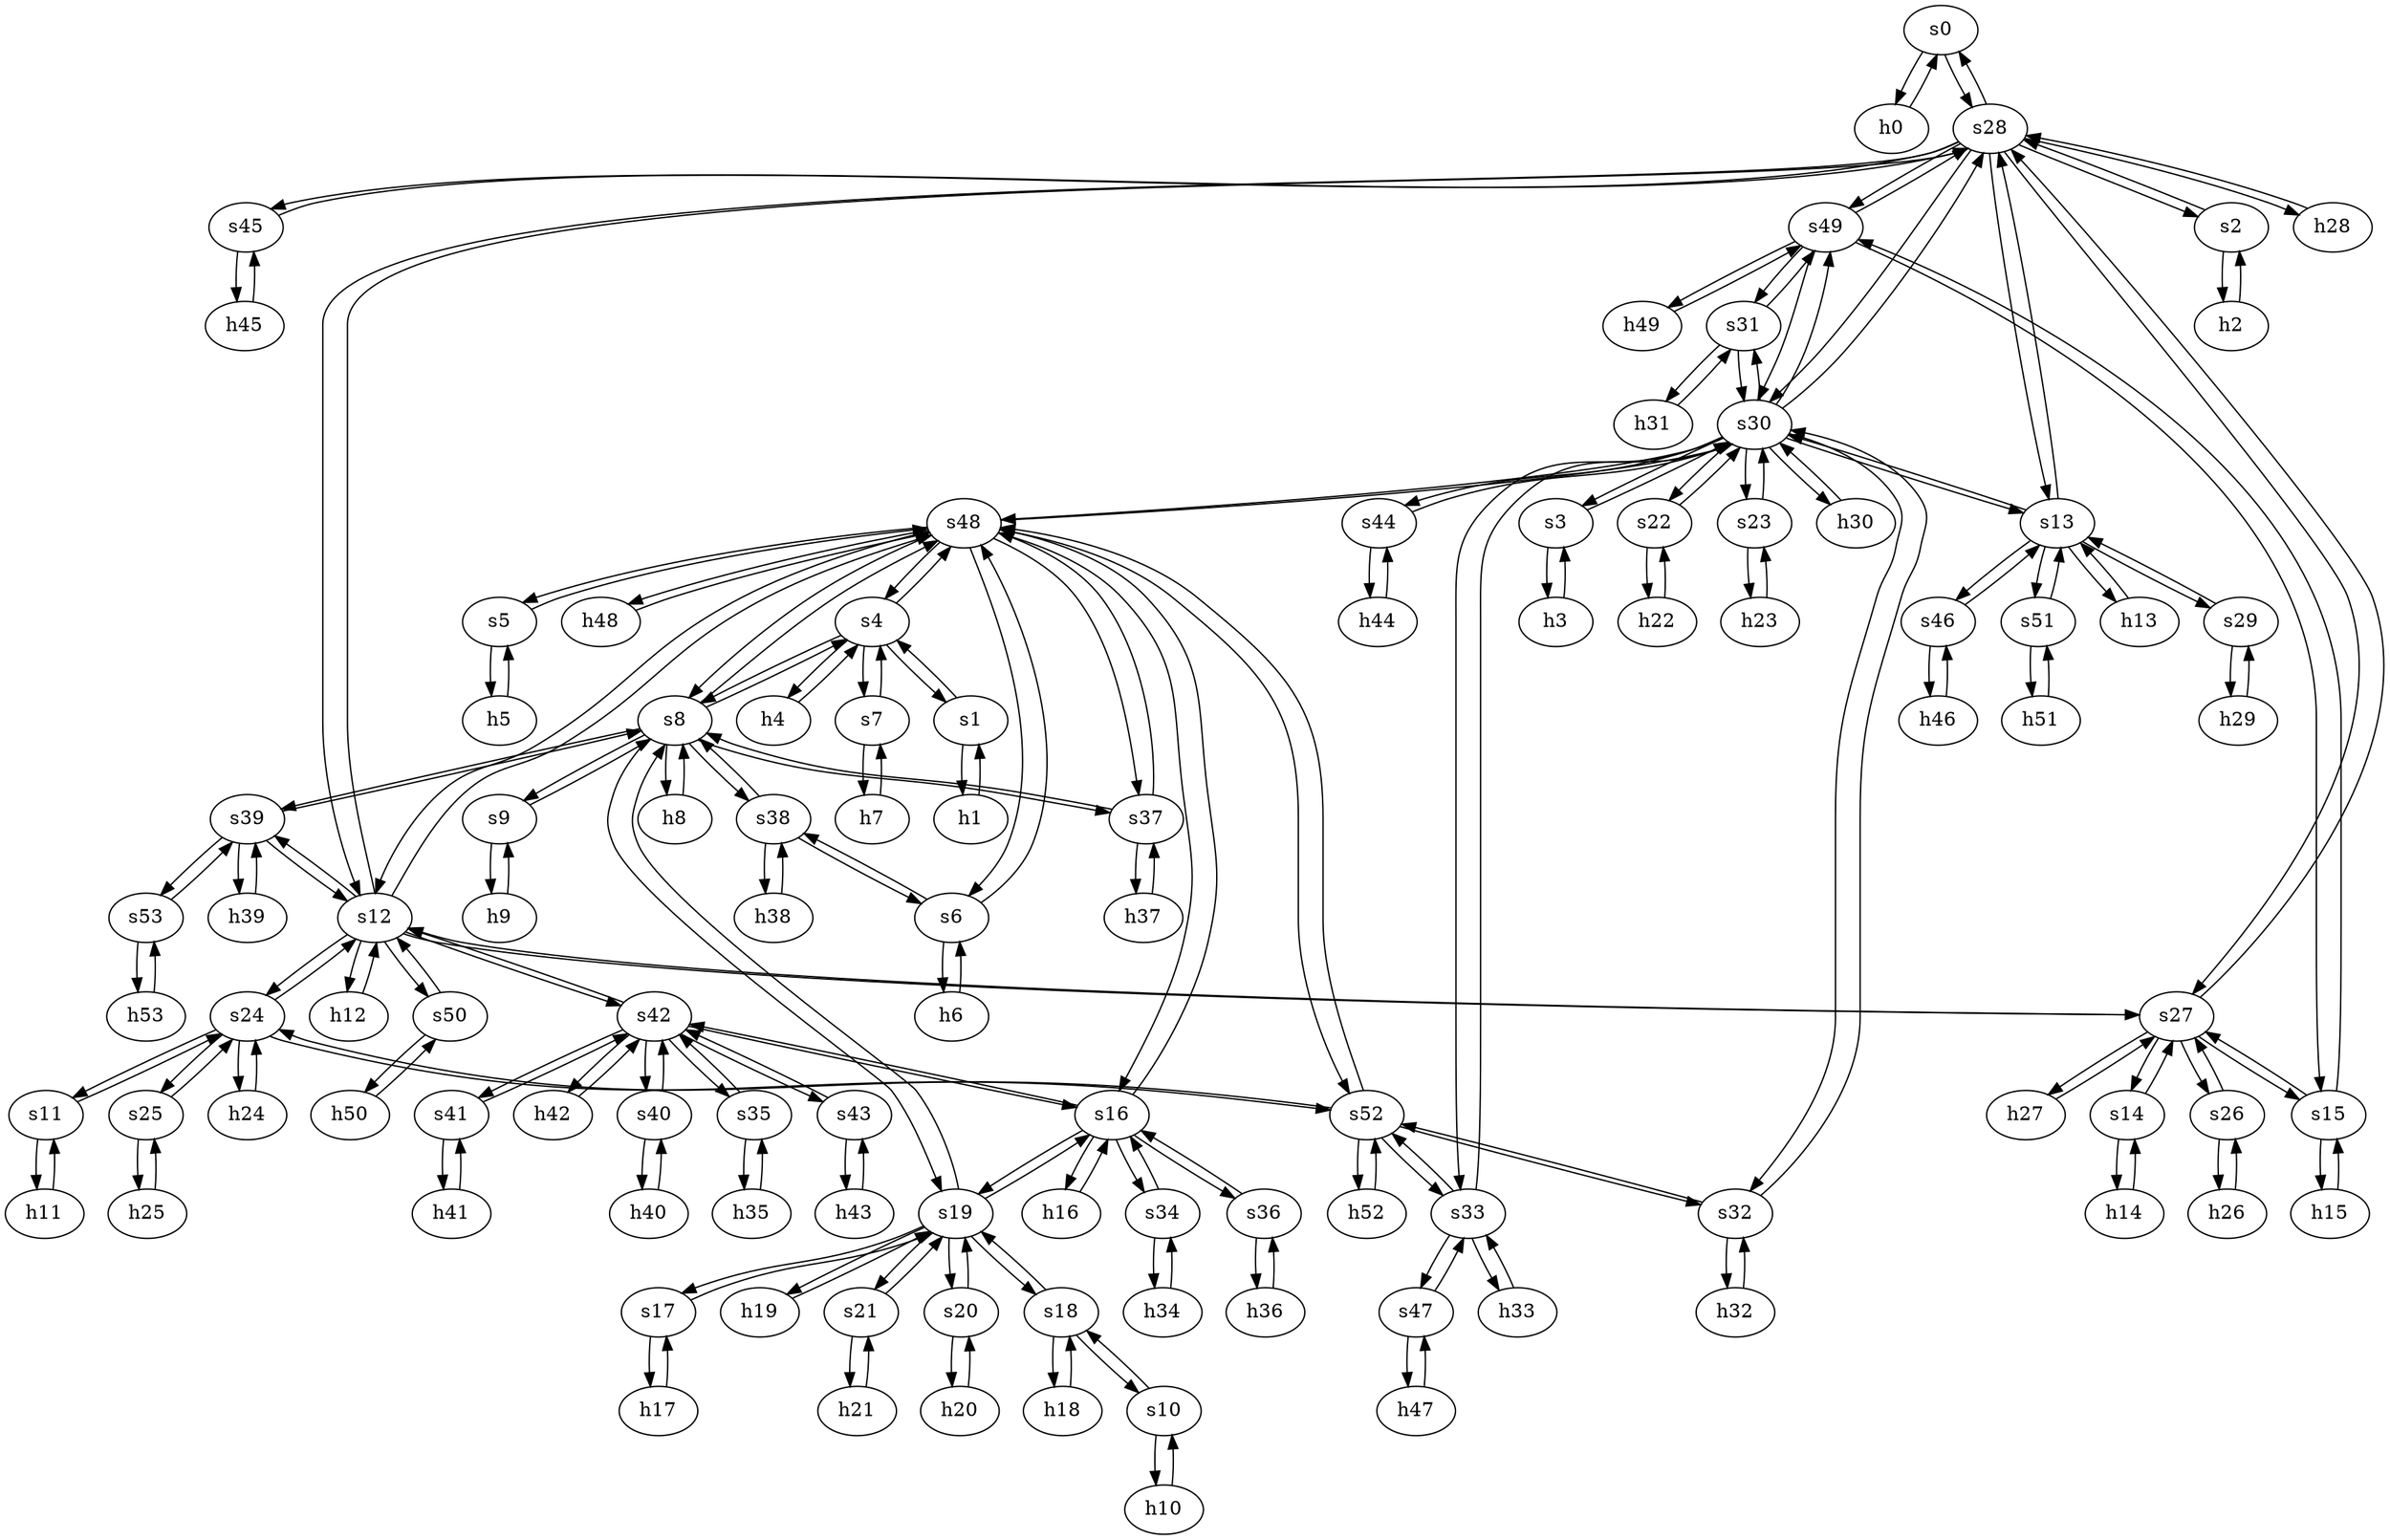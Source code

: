 strict digraph GARR {
	s0	 [id=0,
		type=switch];
	h0	 [ip="111.0.0.0",
		mac="00:00:00:00:0:0",
		type=host];
	s0 -> h0	 [capacity="1Gbps",
		cost=1,
		dst_port=1,
		src_port=1];
	s28	 [id=28,
		type=switch];
	s0 -> s28	 [capacity="1Gbps",
		cost=1,
		dst_port=2,
		src_port=2];
	s7	 [id=7,
		type=switch];
	s4	 [id=4,
		type=switch];
	s7 -> s4	 [capacity="1Gbps",
		cost=1,
		dst_port=5,
		src_port=2];
	h7	 [ip="111.0.7.7",
		mac="00:00:00:00:7:7",
		type=host];
	s7 -> h7	 [capacity="1Gbps",
		cost=1,
		dst_port=1,
		src_port=1];
	h20	 [ip="111.0.20.20",
		mac="00:00:00:00:20:20",
		type=host];
	s20	 [id=20,
		type=switch];
	h20 -> s20	 [capacity="1Gbps",
		cost=1,
		dst_port=1,
		src_port=1];
	h47	 [ip="111.0.47.47",
		mac="00:00:00:00:47:47",
		type=host];
	s47	 [id=47,
		type=switch];
	h47 -> s47	 [capacity="1Gbps",
		cost=1,
		dst_port=1,
		src_port=1];
	h46	 [ip="111.0.46.46",
		mac="00:00:00:00:46:46",
		type=host];
	s46	 [id=46,
		type=switch];
	h46 -> s46	 [capacity="1Gbps",
		cost=1,
		dst_port=1,
		src_port=1];
	h45	 [ip="111.0.45.45",
		mac="00:00:00:00:45:45",
		type=host];
	s45	 [id=45,
		type=switch];
	h45 -> s45	 [capacity="1Gbps",
		cost=1,
		dst_port=1,
		src_port=1];
	h44	 [ip="111.0.44.44",
		mac="00:00:00:00:44:44",
		type=host];
	s44	 [id=44,
		type=switch];
	h44 -> s44	 [capacity="1Gbps",
		cost=1,
		dst_port=1,
		src_port=1];
	h43	 [ip="111.0.43.43",
		mac="00:00:00:00:43:43",
		type=host];
	s43	 [id=43,
		type=switch];
	h43 -> s43	 [capacity="1Gbps",
		cost=1,
		dst_port=1,
		src_port=1];
	s5	 [id=5,
		type=switch];
	s48	 [id=48,
		type=switch];
	s5 -> s48	 [capacity="1Gbps",
		cost=1,
		dst_port=3,
		src_port=2];
	h5	 [ip="111.0.5.5",
		mac="00:00:00:00:5:5",
		type=host];
	s5 -> h5	 [capacity="1Gbps",
		cost=1,
		dst_port=1,
		src_port=1];
	h41	 [ip="111.0.41.41",
		mac="00:00:00:00:41:41",
		type=host];
	s41	 [id=41,
		type=switch];
	h41 -> s41	 [capacity="1Gbps",
		cost=1,
		dst_port=1,
		src_port=1];
	h40	 [ip="111.0.40.40",
		mac="00:00:00:00:40:40",
		type=host];
	s40	 [id=40,
		type=switch];
	h40 -> s40	 [capacity="1Gbps",
		cost=1,
		dst_port=1,
		src_port=1];
	s4 -> s48	 [capacity="1Gbps",
		cost=1,
		dst_port=2,
		src_port=4];
	s4 -> s7	 [capacity="1Gbps",
		cost=1,
		dst_port=2,
		src_port=5];
	s8	 [id=8,
		type=switch];
	s4 -> s8	 [capacity="1Gbps",
		cost=1,
		dst_port=2,
		src_port=3];
	s1	 [id=1,
		type=switch];
	s4 -> s1	 [capacity="1Gbps",
		cost=1,
		dst_port=2,
		src_port=2];
	h4	 [ip="111.0.4.4",
		mac="00:00:00:00:4:4",
		type=host];
	s4 -> h4	 [capacity="1Gbps",
		cost=1,
		dst_port=1,
		src_port=1];
	h49	 [ip="111.0.49.49",
		mac="00:00:00:00:49:49",
		type=host];
	s49	 [id=49,
		type=switch];
	h49 -> s49	 [capacity="1Gbps",
		cost=1,
		dst_port=1,
		src_port=1];
	h48	 [ip="111.0.48.48",
		mac="00:00:00:00:48:48",
		type=host];
	h48 -> s48	 [capacity="1Gbps",
		cost=1,
		dst_port=1,
		src_port=1];
	s53	 [id=53,
		type=switch];
	h53	 [ip="111.0.53.53",
		mac="00:00:00:00:53:53",
		type=host];
	s53 -> h53	 [capacity="1Gbps",
		cost=1,
		dst_port=1,
		src_port=1];
	s39	 [id=39,
		type=switch];
	s53 -> s39	 [capacity="1Gbps",
		cost=1,
		dst_port=4,
		src_port=2];
	s52	 [id=52,
		type=switch];
	s52 -> s48	 [capacity="1Gbps",
		cost=1,
		dst_port=11,
		src_port=5];
	s33	 [id=33,
		type=switch];
	s52 -> s33	 [capacity="1Gbps",
		cost=1,
		dst_port=3,
		src_port=4];
	s24	 [id=24,
		type=switch];
	s52 -> s24	 [capacity="1Gbps",
		cost=1,
		dst_port=5,
		src_port=2];
	s32	 [id=32,
		type=switch];
	s52 -> s32	 [capacity="1Gbps",
		cost=1,
		dst_port=3,
		src_port=3];
	h52	 [ip="111.0.52.52",
		mac="00:00:00:00:52:52",
		type=host];
	s52 -> h52	 [capacity="1Gbps",
		cost=1,
		dst_port=1,
		src_port=1];
	s51	 [id=51,
		type=switch];
	s13	 [id=13,
		type=switch];
	s51 -> s13	 [capacity="1Gbps",
		cost=1,
		dst_port=3,
		src_port=2];
	h51	 [ip="111.0.51.51",
		mac="00:00:00:00:51:51",
		type=host];
	s51 -> h51	 [capacity="1Gbps",
		cost=1,
		dst_port=1,
		src_port=1];
	s50	 [id=50,
		type=switch];
	h50	 [ip="111.0.50.50",
		mac="00:00:00:00:50:50",
		type=host];
	s50 -> h50	 [capacity="1Gbps",
		cost=1,
		dst_port=1,
		src_port=1];
	s12	 [id=12,
		type=switch];
	s50 -> s12	 [capacity="1Gbps",
		cost=1,
		dst_port=5,
		src_port=2];
	h50 -> s50	 [capacity="1Gbps",
		cost=1,
		dst_port=1,
		src_port=1];
	h51 -> s51	 [capacity="1Gbps",
		cost=1,
		dst_port=1,
		src_port=1];
	h52 -> s52	 [capacity="1Gbps",
		cost=1,
		dst_port=1,
		src_port=1];
	h53 -> s53	 [capacity="1Gbps",
		cost=1,
		dst_port=1,
		src_port=1];
	s30	 [id=30,
		type=switch];
	s44 -> s30	 [capacity="1Gbps",
		cost=1,
		dst_port=9,
		src_port=2];
	s44 -> h44	 [capacity="1Gbps",
		cost=1,
		dst_port=1,
		src_port=1];
	h24	 [ip="111.0.24.24",
		mac="00:00:00:00:24:24",
		type=host];
	h24 -> s24	 [capacity="1Gbps",
		cost=1,
		dst_port=1,
		src_port=1];
	s46 -> s13	 [capacity="1Gbps",
		cost=1,
		dst_port=2,
		src_port=2];
	s46 -> h46	 [capacity="1Gbps",
		cost=1,
		dst_port=1,
		src_port=1];
	s47 -> s33	 [capacity="1Gbps",
		cost=1,
		dst_port=4,
		src_port=2];
	s47 -> h47	 [capacity="1Gbps",
		cost=1,
		dst_port=1,
		src_port=1];
	s42	 [id=42,
		type=switch];
	s40 -> s42	 [capacity="1Gbps",
		cost=1,
		dst_port=5,
		src_port=2];
	s40 -> h40	 [capacity="1Gbps",
		cost=1,
		dst_port=1,
		src_port=1];
	s41 -> s42	 [capacity="1Gbps",
		cost=1,
		dst_port=6,
		src_port=2];
	s41 -> h41	 [capacity="1Gbps",
		cost=1,
		dst_port=1,
		src_port=1];
	h42	 [ip="111.0.42.42",
		mac="00:00:00:00:42:42",
		type=host];
	s42 -> h42	 [capacity="1Gbps",
		cost=1,
		dst_port=1,
		src_port=1];
	s42 -> s12	 [capacity="1Gbps",
		cost=1,
		dst_port=3,
		src_port=2];
	s42 -> s41	 [capacity="1Gbps",
		cost=1,
		dst_port=2,
		src_port=6];
	s16	 [id=16,
		type=switch];
	s42 -> s16	 [capacity="1Gbps",
		cost=1,
		dst_port=7,
		src_port=3];
	s35	 [id=35,
		type=switch];
	s42 -> s35	 [capacity="1Gbps",
		cost=1,
		dst_port=2,
		src_port=4];
	s42 -> s43	 [capacity="1Gbps",
		cost=1,
		dst_port=2,
		src_port=7];
	s42 -> s40	 [capacity="1Gbps",
		cost=1,
		dst_port=2,
		src_port=5];
	s43 -> s42	 [capacity="1Gbps",
		cost=1,
		dst_port=7,
		src_port=2];
	s43 -> h43	 [capacity="1Gbps",
		cost=1,
		dst_port=1,
		src_port=1];
	s48 -> s12	 [capacity="1Gbps",
		cost=1,
		dst_port=4,
		src_port=7];
	s48 -> s16	 [capacity="1Gbps",
		cost=1,
		dst_port=2,
		src_port=8];
	s37	 [id=37,
		type=switch];
	s48 -> s37	 [capacity="1Gbps",
		cost=1,
		dst_port=3,
		src_port=10];
	s6	 [id=6,
		type=switch];
	s48 -> s6	 [capacity="1Gbps",
		cost=1,
		dst_port=2,
		src_port=4];
	s48 -> h48	 [capacity="1Gbps",
		cost=1,
		dst_port=1,
		src_port=1];
	s48 -> s52	 [capacity="1Gbps",
		cost=1,
		dst_port=5,
		src_port=11];
	s48 -> s4	 [capacity="1Gbps",
		cost=1,
		dst_port=4,
		src_port=2];
	s48 -> s30	 [capacity="1Gbps",
		cost=1,
		dst_port=10,
		src_port=9];
	s48 -> s8	 [capacity="1Gbps",
		cost=1,
		dst_port=8,
		src_port=6];
	s48 -> s5	 [capacity="1Gbps",
		cost=1,
		dst_port=2,
		src_port=3];
	s49 -> h49	 [capacity="1Gbps",
		cost=1,
		dst_port=1,
		src_port=1];
	s15	 [id=15,
		type=switch];
	s49 -> s15	 [capacity="1Gbps",
		cost=1,
		dst_port=2,
		src_port=2];
	s49 -> s28	 [capacity="1Gbps",
		cost=1,
		dst_port=9,
		src_port=3];
	s31	 [id=31,
		type=switch];
	s49 -> s31	 [capacity="1Gbps",
		cost=1,
		dst_port=3,
		src_port=5];
	s49 -> s30	 [capacity="1Gbps",
		cost=1,
		dst_port=11,
		src_port=4];
	h42 -> s42	 [capacity="1Gbps",
		cost=1,
		dst_port=1,
		src_port=1];
	s45 -> s28	 [capacity="1Gbps",
		cost=1,
		dst_port=8,
		src_port=2];
	s45 -> h45	 [capacity="1Gbps",
		cost=1,
		dst_port=1,
		src_port=1];
	s19	 [id=19,
		type=switch];
	s18	 [id=18,
		type=switch];
	s19 -> s18	 [capacity="1Gbps",
		cost=1,
		dst_port=3,
		src_port=5];
	s19 -> s16	 [capacity="1Gbps",
		cost=1,
		dst_port=5,
		src_port=3];
	s17	 [id=17,
		type=switch];
	s19 -> s17	 [capacity="1Gbps",
		cost=1,
		dst_port=2,
		src_port=4];
	s19 -> s20	 [capacity="1Gbps",
		cost=1,
		dst_port=2,
		src_port=6];
	s19 -> s8	 [capacity="1Gbps",
		cost=1,
		dst_port=9,
		src_port=2];
	h19	 [ip="111.0.19.19",
		mac="00:00:00:00:19:19",
		type=host];
	s19 -> h19	 [capacity="1Gbps",
		cost=1,
		dst_port=1,
		src_port=1];
	s21	 [id=21,
		type=switch];
	s19 -> s21	 [capacity="1Gbps",
		cost=1,
		dst_port=2,
		src_port=7];
	s18 -> s19	 [capacity="1Gbps",
		cost=1,
		dst_port=5,
		src_port=3];
	s10	 [id=10,
		type=switch];
	s18 -> s10	 [capacity="1Gbps",
		cost=1,
		dst_port=2,
		src_port=2];
	h18	 [ip="111.0.18.18",
		mac="00:00:00:00:18:18",
		type=host];
	s18 -> h18	 [capacity="1Gbps",
		cost=1,
		dst_port=1,
		src_port=1];
	s13 -> s51	 [capacity="1Gbps",
		cost=1,
		dst_port=2,
		src_port=3];
	s13 -> s28	 [capacity="1Gbps",
		cost=1,
		dst_port=6,
		src_port=4];
	h13	 [ip="111.0.13.13",
		mac="00:00:00:00:13:13",
		type=host];
	s13 -> h13	 [capacity="1Gbps",
		cost=1,
		dst_port=1,
		src_port=1];
	s13 -> s30	 [capacity="1Gbps",
		cost=1,
		dst_port=3,
		src_port=6];
	s13 -> s46	 [capacity="1Gbps",
		cost=1,
		dst_port=2,
		src_port=2];
	s29	 [id=29,
		type=switch];
	s13 -> s29	 [capacity="1Gbps",
		cost=1,
		dst_port=2,
		src_port=5];
	s12 -> s42	 [capacity="1Gbps",
		cost=1,
		dst_port=2,
		src_port=3];
	s12 -> s48	 [capacity="1Gbps",
		cost=1,
		dst_port=7,
		src_port=4];
	s27	 [id=27,
		type=switch];
	s12 -> s27	 [capacity="1Gbps",
		cost=1,
		dst_port=2,
		src_port=7];
	s12 -> s28	 [capacity="1Gbps",
		cost=1,
		dst_port=5,
		src_port=9];
	s12 -> s39	 [capacity="1Gbps",
		cost=1,
		dst_port=3,
		src_port=2];
	s12 -> s24	 [capacity="1Gbps",
		cost=1,
		dst_port=3,
		src_port=6];
	s12 -> s50	 [capacity="1Gbps",
		cost=1,
		dst_port=2,
		src_port=5];
	h12	 [ip="111.0.12.12",
		mac="00:00:00:00:12:12",
		type=host];
	s12 -> h12	 [capacity="1Gbps",
		cost=1,
		dst_port=1,
		src_port=1];
	s11	 [id=11,
		type=switch];
	s11 -> s24	 [capacity="1Gbps",
		cost=1,
		dst_port=2,
		src_port=2];
	h11	 [ip="111.0.11.11",
		mac="00:00:00:00:11:11",
		type=host];
	s11 -> h11	 [capacity="1Gbps",
		cost=1,
		dst_port=1,
		src_port=1];
	s10 -> s18	 [capacity="1Gbps",
		cost=1,
		dst_port=2,
		src_port=2];
	h10	 [ip="111.0.10.10",
		mac="00:00:00:00:10:10",
		type=host];
	s10 -> h10	 [capacity="1Gbps",
		cost=1,
		dst_port=1,
		src_port=1];
	s17 -> s19	 [capacity="1Gbps",
		cost=1,
		dst_port=4,
		src_port=2];
	h17	 [ip="111.0.17.17",
		mac="00:00:00:00:17:17",
		type=host];
	s17 -> h17	 [capacity="1Gbps",
		cost=1,
		dst_port=1,
		src_port=1];
	s16 -> s42	 [capacity="1Gbps",
		cost=1,
		dst_port=3,
		src_port=7];
	s16 -> s48	 [capacity="1Gbps",
		cost=1,
		dst_port=8,
		src_port=2];
	s16 -> s19	 [capacity="1Gbps",
		cost=1,
		dst_port=3,
		src_port=5];
	h16	 [ip="111.0.16.16",
		mac="00:00:00:00:16:16",
		type=host];
	s16 -> h16	 [capacity="1Gbps",
		cost=1,
		dst_port=1,
		src_port=1];
	s34	 [id=34,
		type=switch];
	s16 -> s34	 [capacity="1Gbps",
		cost=1,
		dst_port=3,
		src_port=4];
	s36	 [id=36,
		type=switch];
	s16 -> s36	 [capacity="1Gbps",
		cost=1,
		dst_port=2,
		src_port=6];
	s15 -> s27	 [capacity="1Gbps",
		cost=1,
		dst_port=4,
		src_port=3];
	s15 -> s49	 [capacity="1Gbps",
		cost=1,
		dst_port=2,
		src_port=2];
	h15	 [ip="111.0.15.15",
		mac="00:00:00:00:15:15",
		type=host];
	s15 -> h15	 [capacity="1Gbps",
		cost=1,
		dst_port=1,
		src_port=1];
	s14	 [id=14,
		type=switch];
	s14 -> s27	 [capacity="1Gbps",
		cost=1,
		dst_port=3,
		src_port=2];
	h14	 [ip="111.0.14.14",
		mac="00:00:00:00:14:14",
		type=host];
	s14 -> h14	 [capacity="1Gbps",
		cost=1,
		dst_port=1,
		src_port=1];
	h8	 [ip="111.0.8.8",
		mac="00:00:00:00:8:8",
		type=host];
	h8 -> s8	 [capacity="1Gbps",
		cost=1,
		dst_port=1,
		src_port=1];
	h9	 [ip="111.0.9.9",
		mac="00:00:00:00:9:9",
		type=host];
	s9	 [id=9,
		type=switch];
	h9 -> s9	 [capacity="1Gbps",
		cost=1,
		dst_port=1,
		src_port=1];
	h2	 [ip="111.0.2.2",
		mac="00:00:00:00:2:2",
		type=host];
	s2	 [id=2,
		type=switch];
	h2 -> s2	 [capacity="1Gbps",
		cost=1,
		dst_port=1,
		src_port=1];
	h3	 [ip="111.0.3.3",
		mac="00:00:00:00:3:3",
		type=host];
	s3	 [id=3,
		type=switch];
	h3 -> s3	 [capacity="1Gbps",
		cost=1,
		dst_port=1,
		src_port=1];
	h0 -> s0	 [capacity="1Gbps",
		cost=1,
		dst_port=1,
		src_port=1];
	h1	 [ip="111.0.1.1",
		mac="00:00:00:00:1:1",
		type=host];
	h1 -> s1	 [capacity="1Gbps",
		cost=1,
		dst_port=1,
		src_port=1];
	h6	 [ip="111.0.6.6",
		mac="00:00:00:00:6:6",
		type=host];
	h6 -> s6	 [capacity="1Gbps",
		cost=1,
		dst_port=1,
		src_port=1];
	h7 -> s7	 [capacity="1Gbps",
		cost=1,
		dst_port=1,
		src_port=1];
	h4 -> s4	 [capacity="1Gbps",
		cost=1,
		dst_port=1,
		src_port=1];
	h5 -> s5	 [capacity="1Gbps",
		cost=1,
		dst_port=1,
		src_port=1];
	s39 -> s53	 [capacity="1Gbps",
		cost=1,
		dst_port=2,
		src_port=4];
	s39 -> s12	 [capacity="1Gbps",
		cost=1,
		dst_port=2,
		src_port=3];
	h39	 [ip="111.0.39.39",
		mac="00:00:00:00:39:39",
		type=host];
	s39 -> h39	 [capacity="1Gbps",
		cost=1,
		dst_port=1,
		src_port=1];
	s39 -> s8	 [capacity="1Gbps",
		cost=1,
		dst_port=5,
		src_port=2];
	s38	 [id=38,
		type=switch];
	s38 -> s6	 [capacity="1Gbps",
		cost=1,
		dst_port=3,
		src_port=2];
	h38	 [ip="111.0.38.38",
		mac="00:00:00:00:38:38",
		type=host];
	s38 -> h38	 [capacity="1Gbps",
		cost=1,
		dst_port=1,
		src_port=1];
	s38 -> s8	 [capacity="1Gbps",
		cost=1,
		dst_port=4,
		src_port=3];
	s35 -> s42	 [capacity="1Gbps",
		cost=1,
		dst_port=4,
		src_port=2];
	h35	 [ip="111.0.35.35",
		mac="00:00:00:00:35:35",
		type=host];
	s35 -> h35	 [capacity="1Gbps",
		cost=1,
		dst_port=1,
		src_port=1];
	s34 -> s16	 [capacity="1Gbps",
		cost=1,
		dst_port=4,
		src_port=3];
	h34	 [ip="111.0.34.34",
		mac="00:00:00:00:34:34",
		type=host];
	s34 -> h34	 [capacity="1Gbps",
		cost=1,
		dst_port=1,
		src_port=1];
	s37 -> s48	 [capacity="1Gbps",
		cost=1,
		dst_port=10,
		src_port=3];
	s37 -> s8	 [capacity="1Gbps",
		cost=1,
		dst_port=3,
		src_port=2];
	h37	 [ip="111.0.37.37",
		mac="00:00:00:00:37:37",
		type=host];
	s37 -> h37	 [capacity="1Gbps",
		cost=1,
		dst_port=1,
		src_port=1];
	h36	 [ip="111.0.36.36",
		mac="00:00:00:00:36:36",
		type=host];
	s36 -> h36	 [capacity="1Gbps",
		cost=1,
		dst_port=1,
		src_port=1];
	s36 -> s16	 [capacity="1Gbps",
		cost=1,
		dst_port=6,
		src_port=2];
	s31 -> s49	 [capacity="1Gbps",
		cost=1,
		dst_port=5,
		src_port=3];
	s31 -> s30	 [capacity="1Gbps",
		cost=1,
		dst_port=12,
		src_port=2];
	h31	 [ip="111.0.31.31",
		mac="00:00:00:00:31:31",
		type=host];
	s31 -> h31	 [capacity="1Gbps",
		cost=1,
		dst_port=1,
		src_port=1];
	s30 -> s48	 [capacity="1Gbps",
		cost=1,
		dst_port=9,
		src_port=10];
	s30 -> s13	 [capacity="1Gbps",
		cost=1,
		dst_port=6,
		src_port=3];
	s30 -> s33	 [capacity="1Gbps",
		cost=1,
		dst_port=2,
		src_port=8];
	s30 -> s49	 [capacity="1Gbps",
		cost=1,
		dst_port=4,
		src_port=11];
	s30 -> s28	 [capacity="1Gbps",
		cost=1,
		dst_port=10,
		src_port=6];
	s30 -> s31	 [capacity="1Gbps",
		cost=1,
		dst_port=2,
		src_port=12];
	s30 -> s44	 [capacity="1Gbps",
		cost=1,
		dst_port=2,
		src_port=9];
	s22	 [id=22,
		type=switch];
	s30 -> s22	 [capacity="1Gbps",
		cost=1,
		dst_port=2,
		src_port=4];
	s30 -> s32	 [capacity="1Gbps",
		cost=1,
		dst_port=2,
		src_port=7];
	s23	 [id=23,
		type=switch];
	s30 -> s23	 [capacity="1Gbps",
		cost=1,
		dst_port=2,
		src_port=5];
	s30 -> s3	 [capacity="1Gbps",
		cost=1,
		dst_port=2,
		src_port=2];
	h30	 [ip="111.0.30.30",
		mac="00:00:00:00:30:30",
		type=host];
	s30 -> h30	 [capacity="1Gbps",
		cost=1,
		dst_port=1,
		src_port=1];
	s33 -> s47	 [capacity="1Gbps",
		cost=1,
		dst_port=2,
		src_port=4];
	s33 -> s52	 [capacity="1Gbps",
		cost=1,
		dst_port=4,
		src_port=3];
	s33 -> s30	 [capacity="1Gbps",
		cost=1,
		dst_port=8,
		src_port=2];
	h33	 [ip="111.0.33.33",
		mac="00:00:00:00:33:33",
		type=host];
	s33 -> h33	 [capacity="1Gbps",
		cost=1,
		dst_port=1,
		src_port=1];
	h32	 [ip="111.0.32.32",
		mac="00:00:00:00:32:32",
		type=host];
	s32 -> h32	 [capacity="1Gbps",
		cost=1,
		dst_port=1,
		src_port=1];
	s32 -> s52	 [capacity="1Gbps",
		cost=1,
		dst_port=3,
		src_port=3];
	s32 -> s30	 [capacity="1Gbps",
		cost=1,
		dst_port=7,
		src_port=2];
	h18 -> s18	 [capacity="1Gbps",
		cost=1,
		dst_port=1,
		src_port=1];
	h19 -> s19	 [capacity="1Gbps",
		cost=1,
		dst_port=1,
		src_port=1];
	h10 -> s10	 [capacity="1Gbps",
		cost=1,
		dst_port=1,
		src_port=1];
	h11 -> s11	 [capacity="1Gbps",
		cost=1,
		dst_port=1,
		src_port=1];
	h12 -> s12	 [capacity="1Gbps",
		cost=1,
		dst_port=1,
		src_port=1];
	h13 -> s13	 [capacity="1Gbps",
		cost=1,
		dst_port=1,
		src_port=1];
	h14 -> s14	 [capacity="1Gbps",
		cost=1,
		dst_port=1,
		src_port=1];
	h15 -> s15	 [capacity="1Gbps",
		cost=1,
		dst_port=1,
		src_port=1];
	h16 -> s16	 [capacity="1Gbps",
		cost=1,
		dst_port=1,
		src_port=1];
	h17 -> s17	 [capacity="1Gbps",
		cost=1,
		dst_port=1,
		src_port=1];
	s9 -> s8	 [capacity="1Gbps",
		cost=1,
		dst_port=6,
		src_port=2];
	s9 -> h9	 [capacity="1Gbps",
		cost=1,
		dst_port=1,
		src_port=1];
	s8 -> s48	 [capacity="1Gbps",
		cost=1,
		dst_port=6,
		src_port=8];
	s8 -> s19	 [capacity="1Gbps",
		cost=1,
		dst_port=2,
		src_port=9];
	s8 -> h8	 [capacity="1Gbps",
		cost=1,
		dst_port=1,
		src_port=1];
	s8 -> s39	 [capacity="1Gbps",
		cost=1,
		dst_port=2,
		src_port=5];
	s8 -> s38	 [capacity="1Gbps",
		cost=1,
		dst_port=3,
		src_port=4];
	s8 -> s37	 [capacity="1Gbps",
		cost=1,
		dst_port=2,
		src_port=3];
	s8 -> s4	 [capacity="1Gbps",
		cost=1,
		dst_port=3,
		src_port=2];
	s8 -> s9	 [capacity="1Gbps",
		cost=1,
		dst_port=2,
		src_port=6];
	h29	 [ip="111.0.29.29",
		mac="00:00:00:00:29:29",
		type=host];
	h29 -> s29	 [capacity="1Gbps",
		cost=1,
		dst_port=1,
		src_port=1];
	h28	 [ip="111.0.28.28",
		mac="00:00:00:00:28:28",
		type=host];
	h28 -> s28	 [capacity="1Gbps",
		cost=1,
		dst_port=1,
		src_port=1];
	h23	 [ip="111.0.23.23",
		mac="00:00:00:00:23:23",
		type=host];
	s23 -> h23	 [capacity="1Gbps",
		cost=1,
		dst_port=1,
		src_port=1];
	s23 -> s30	 [capacity="1Gbps",
		cost=1,
		dst_port=5,
		src_port=2];
	s3 -> s30	 [capacity="1Gbps",
		cost=1,
		dst_port=2,
		src_port=2];
	s3 -> h3	 [capacity="1Gbps",
		cost=1,
		dst_port=1,
		src_port=1];
	s2 -> s28	 [capacity="1Gbps",
		cost=1,
		dst_port=3,
		src_port=2];
	s2 -> h2	 [capacity="1Gbps",
		cost=1,
		dst_port=1,
		src_port=1];
	s1 -> h1	 [capacity="1Gbps",
		cost=1,
		dst_port=1,
		src_port=1];
	s1 -> s4	 [capacity="1Gbps",
		cost=1,
		dst_port=2,
		src_port=2];
	h26	 [ip="111.0.26.26",
		mac="00:00:00:00:26:26",
		type=host];
	s26	 [id=26,
		type=switch];
	h26 -> s26	 [capacity="1Gbps",
		cost=1,
		dst_port=1,
		src_port=1];
	h21	 [ip="111.0.21.21",
		mac="00:00:00:00:21:21",
		type=host];
	h21 -> s21	 [capacity="1Gbps",
		cost=1,
		dst_port=1,
		src_port=1];
	s6 -> s48	 [capacity="1Gbps",
		cost=1,
		dst_port=4,
		src_port=2];
	s6 -> s38	 [capacity="1Gbps",
		cost=1,
		dst_port=2,
		src_port=3];
	s6 -> h6	 [capacity="1Gbps",
		cost=1,
		dst_port=1,
		src_port=1];
	h23 -> s23	 [capacity="1Gbps",
		cost=1,
		dst_port=1,
		src_port=1];
	h22	 [ip="111.0.22.22",
		mac="00:00:00:00:22:22",
		type=host];
	h22 -> s22	 [capacity="1Gbps",
		cost=1,
		dst_port=1,
		src_port=1];
	h32 -> s32	 [capacity="1Gbps",
		cost=1,
		dst_port=1,
		src_port=1];
	h33 -> s33	 [capacity="1Gbps",
		cost=1,
		dst_port=1,
		src_port=1];
	h30 -> s30	 [capacity="1Gbps",
		cost=1,
		dst_port=1,
		src_port=1];
	h31 -> s31	 [capacity="1Gbps",
		cost=1,
		dst_port=1,
		src_port=1];
	h36 -> s36	 [capacity="1Gbps",
		cost=1,
		dst_port=1,
		src_port=1];
	h37 -> s37	 [capacity="1Gbps",
		cost=1,
		dst_port=1,
		src_port=1];
	h34 -> s34	 [capacity="1Gbps",
		cost=1,
		dst_port=1,
		src_port=1];
	h35 -> s35	 [capacity="1Gbps",
		cost=1,
		dst_port=1,
		src_port=1];
	h38 -> s38	 [capacity="1Gbps",
		cost=1,
		dst_port=1,
		src_port=1];
	h39 -> s39	 [capacity="1Gbps",
		cost=1,
		dst_port=1,
		src_port=1];
	s22 -> h22	 [capacity="1Gbps",
		cost=1,
		dst_port=1,
		src_port=1];
	s22 -> s30	 [capacity="1Gbps",
		cost=1,
		dst_port=4,
		src_port=2];
	h25	 [ip="111.0.25.25",
		mac="00:00:00:00:25:25",
		type=host];
	s25	 [id=25,
		type=switch];
	h25 -> s25	 [capacity="1Gbps",
		cost=1,
		dst_port=1,
		src_port=1];
	s20 -> s19	 [capacity="1Gbps",
		cost=1,
		dst_port=6,
		src_port=2];
	s20 -> h20	 [capacity="1Gbps",
		cost=1,
		dst_port=1,
		src_port=1];
	s21 -> s19	 [capacity="1Gbps",
		cost=1,
		dst_port=7,
		src_port=2];
	s21 -> h21	 [capacity="1Gbps",
		cost=1,
		dst_port=1,
		src_port=1];
	s26 -> s27	 [capacity="1Gbps",
		cost=1,
		dst_port=5,
		src_port=2];
	s26 -> h26	 [capacity="1Gbps",
		cost=1,
		dst_port=1,
		src_port=1];
	s27 -> s12	 [capacity="1Gbps",
		cost=1,
		dst_port=7,
		src_port=2];
	s27 -> s15	 [capacity="1Gbps",
		cost=1,
		dst_port=3,
		src_port=4];
	s27 -> s28	 [capacity="1Gbps",
		cost=1,
		dst_port=7,
		src_port=6];
	s27 -> s14	 [capacity="1Gbps",
		cost=1,
		dst_port=2,
		src_port=3];
	h27	 [ip="111.0.27.27",
		mac="00:00:00:00:27:27",
		type=host];
	s27 -> h27	 [capacity="1Gbps",
		cost=1,
		dst_port=1,
		src_port=1];
	s27 -> s26	 [capacity="1Gbps",
		cost=1,
		dst_port=2,
		src_port=5];
	s24 -> s11	 [capacity="1Gbps",
		cost=1,
		dst_port=2,
		src_port=2];
	s24 -> s25	 [capacity="1Gbps",
		cost=1,
		dst_port=2,
		src_port=4];
	s24 -> s12	 [capacity="1Gbps",
		cost=1,
		dst_port=6,
		src_port=3];
	s24 -> s52	 [capacity="1Gbps",
		cost=1,
		dst_port=2,
		src_port=5];
	s24 -> h24	 [capacity="1Gbps",
		cost=1,
		dst_port=1,
		src_port=1];
	s25 -> s24	 [capacity="1Gbps",
		cost=1,
		dst_port=4,
		src_port=2];
	s25 -> h25	 [capacity="1Gbps",
		cost=1,
		dst_port=1,
		src_port=1];
	s28 -> s0	 [capacity="1Gbps",
		cost=1,
		dst_port=2,
		src_port=2];
	s28 -> s13	 [capacity="1Gbps",
		cost=1,
		dst_port=4,
		src_port=6];
	s28 -> s27	 [capacity="1Gbps",
		cost=1,
		dst_port=6,
		src_port=7];
	s28 -> h28	 [capacity="1Gbps",
		cost=1,
		dst_port=1,
		src_port=1];
	s28 -> s49	 [capacity="1Gbps",
		cost=1,
		dst_port=3,
		src_port=9];
	s28 -> s2	 [capacity="1Gbps",
		cost=1,
		dst_port=2,
		src_port=3];
	s28 -> s12	 [capacity="1Gbps",
		cost=1,
		dst_port=9,
		src_port=5];
	s28 -> s30	 [capacity="1Gbps",
		cost=1,
		dst_port=6,
		src_port=10];
	s28 -> s45	 [capacity="1Gbps",
		cost=1,
		dst_port=2,
		src_port=8];
	s29 -> s13	 [capacity="1Gbps",
		cost=1,
		dst_port=5,
		src_port=2];
	s29 -> h29	 [capacity="1Gbps",
		cost=1,
		dst_port=1,
		src_port=1];
	h27 -> s27	 [capacity="1Gbps",
		cost=1,
		dst_port=1,
		src_port=1];
}
